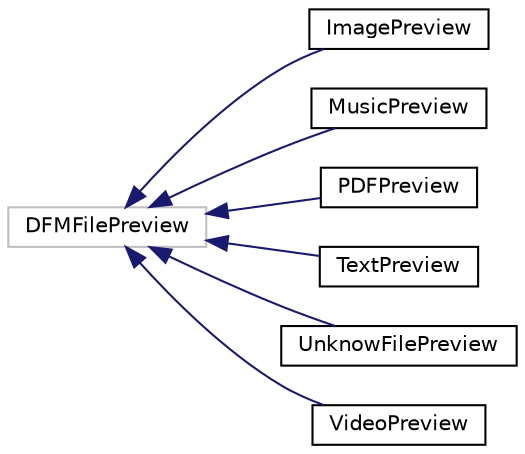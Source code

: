 digraph "类继承关系图"
{
  edge [fontname="Helvetica",fontsize="10",labelfontname="Helvetica",labelfontsize="10"];
  node [fontname="Helvetica",fontsize="10",shape=record];
  rankdir="LR";
  Node2874 [label="DFMFilePreview",height=0.2,width=0.4,color="grey75", fillcolor="white", style="filled"];
  Node2874 -> Node0 [dir="back",color="midnightblue",fontsize="10",style="solid",fontname="Helvetica"];
  Node0 [label="ImagePreview",height=0.2,width=0.4,color="black", fillcolor="white", style="filled",URL="$class_image_preview.html"];
  Node2874 -> Node2876 [dir="back",color="midnightblue",fontsize="10",style="solid",fontname="Helvetica"];
  Node2876 [label="MusicPreview",height=0.2,width=0.4,color="black", fillcolor="white", style="filled",URL="$class_music_preview.html"];
  Node2874 -> Node2877 [dir="back",color="midnightblue",fontsize="10",style="solid",fontname="Helvetica"];
  Node2877 [label="PDFPreview",height=0.2,width=0.4,color="black", fillcolor="white", style="filled",URL="$class_p_d_f_preview.html"];
  Node2874 -> Node2878 [dir="back",color="midnightblue",fontsize="10",style="solid",fontname="Helvetica"];
  Node2878 [label="TextPreview",height=0.2,width=0.4,color="black", fillcolor="white", style="filled",URL="$class_text_preview.html"];
  Node2874 -> Node2879 [dir="back",color="midnightblue",fontsize="10",style="solid",fontname="Helvetica"];
  Node2879 [label="UnknowFilePreview",height=0.2,width=0.4,color="black", fillcolor="white", style="filled",URL="$class_unknow_file_preview.html"];
  Node2874 -> Node2880 [dir="back",color="midnightblue",fontsize="10",style="solid",fontname="Helvetica"];
  Node2880 [label="VideoPreview",height=0.2,width=0.4,color="black", fillcolor="white", style="filled",URL="$class_video_preview.html"];
}
